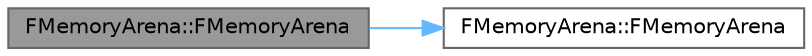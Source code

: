 digraph "FMemoryArena::FMemoryArena"
{
 // INTERACTIVE_SVG=YES
 // LATEX_PDF_SIZE
  bgcolor="transparent";
  edge [fontname=Helvetica,fontsize=10,labelfontname=Helvetica,labelfontsize=10];
  node [fontname=Helvetica,fontsize=10,shape=box,height=0.2,width=0.4];
  rankdir="LR";
  Node1 [id="Node000001",label="FMemoryArena::FMemoryArena",height=0.2,width=0.4,color="gray40", fillcolor="grey60", style="filled", fontcolor="black",tooltip=" "];
  Node1 -> Node2 [id="edge1_Node000001_Node000002",color="steelblue1",style="solid",tooltip=" "];
  Node2 [id="Node000002",label="FMemoryArena::FMemoryArena",height=0.2,width=0.4,color="grey40", fillcolor="white", style="filled",URL="$d8/da8/classFMemoryArena.html#a9458dc73e104520bb182f553d261e5bc",tooltip=" "];
}
